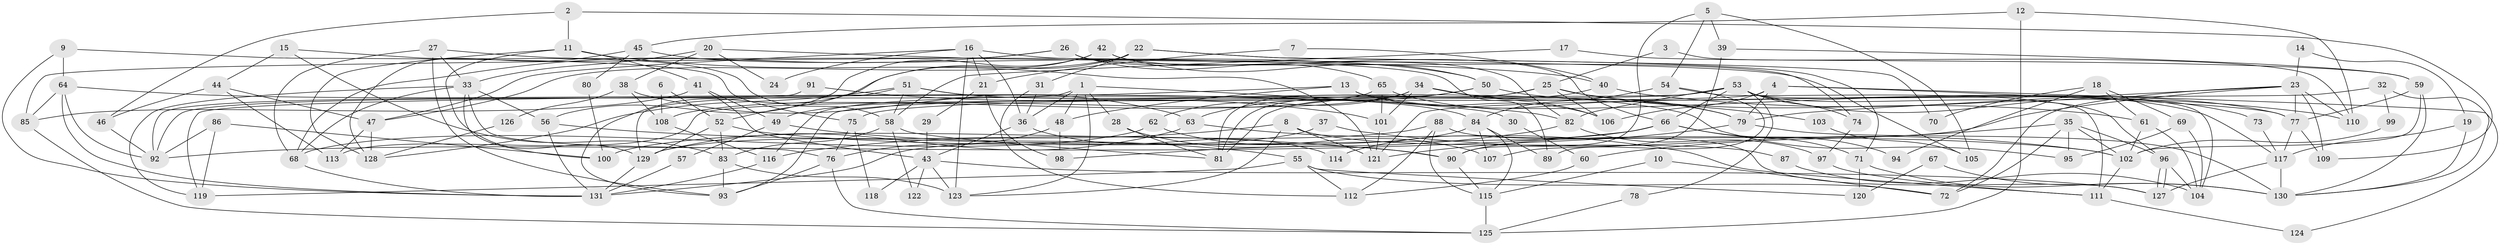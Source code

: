// coarse degree distribution, {10: 0.022727272727272728, 3: 0.125, 2: 0.20454545454545456, 5: 0.125, 6: 0.1590909090909091, 7: 0.11363636363636363, 4: 0.17045454545454544, 8: 0.056818181818181816, 9: 0.011363636363636364, 11: 0.011363636363636364}
// Generated by graph-tools (version 1.1) at 2025/41/03/06/25 10:41:59]
// undirected, 131 vertices, 262 edges
graph export_dot {
graph [start="1"]
  node [color=gray90,style=filled];
  1;
  2;
  3;
  4;
  5;
  6;
  7;
  8;
  9;
  10;
  11;
  12;
  13;
  14;
  15;
  16;
  17;
  18;
  19;
  20;
  21;
  22;
  23;
  24;
  25;
  26;
  27;
  28;
  29;
  30;
  31;
  32;
  33;
  34;
  35;
  36;
  37;
  38;
  39;
  40;
  41;
  42;
  43;
  44;
  45;
  46;
  47;
  48;
  49;
  50;
  51;
  52;
  53;
  54;
  55;
  56;
  57;
  58;
  59;
  60;
  61;
  62;
  63;
  64;
  65;
  66;
  67;
  68;
  69;
  70;
  71;
  72;
  73;
  74;
  75;
  76;
  77;
  78;
  79;
  80;
  81;
  82;
  83;
  84;
  85;
  86;
  87;
  88;
  89;
  90;
  91;
  92;
  93;
  94;
  95;
  96;
  97;
  98;
  99;
  100;
  101;
  102;
  103;
  104;
  105;
  106;
  107;
  108;
  109;
  110;
  111;
  112;
  113;
  114;
  115;
  116;
  117;
  118;
  119;
  120;
  121;
  122;
  123;
  124;
  125;
  126;
  127;
  128;
  129;
  130;
  131;
  1 -- 123;
  1 -- 92;
  1 -- 28;
  1 -- 30;
  1 -- 36;
  1 -- 48;
  2 -- 46;
  2 -- 109;
  2 -- 11;
  3 -- 25;
  3 -- 110;
  4 -- 77;
  4 -- 106;
  4 -- 79;
  4 -- 113;
  4 -- 124;
  5 -- 54;
  5 -- 90;
  5 -- 39;
  5 -- 105;
  6 -- 108;
  6 -- 52;
  7 -- 21;
  7 -- 40;
  8 -- 121;
  8 -- 116;
  8 -- 87;
  8 -- 123;
  9 -- 131;
  9 -- 64;
  9 -- 75;
  10 -- 115;
  10 -- 72;
  11 -- 41;
  11 -- 121;
  11 -- 128;
  11 -- 129;
  12 -- 45;
  12 -- 125;
  12 -- 110;
  13 -- 106;
  13 -- 48;
  13 -- 117;
  13 -- 119;
  14 -- 23;
  14 -- 19;
  15 -- 44;
  15 -- 83;
  15 -- 58;
  16 -- 47;
  16 -- 123;
  16 -- 21;
  16 -- 24;
  16 -- 36;
  16 -- 105;
  17 -- 59;
  17 -- 58;
  18 -- 69;
  18 -- 61;
  18 -- 70;
  18 -- 94;
  19 -- 130;
  19 -- 117;
  20 -- 33;
  20 -- 38;
  20 -- 24;
  20 -- 40;
  21 -- 98;
  21 -- 29;
  22 -- 71;
  22 -- 93;
  22 -- 31;
  22 -- 47;
  22 -- 70;
  23 -- 77;
  23 -- 79;
  23 -- 72;
  23 -- 90;
  23 -- 109;
  23 -- 110;
  25 -- 61;
  25 -- 81;
  25 -- 103;
  25 -- 106;
  25 -- 116;
  26 -- 68;
  26 -- 74;
  26 -- 65;
  26 -- 82;
  26 -- 85;
  27 -- 68;
  27 -- 33;
  27 -- 89;
  27 -- 93;
  28 -- 90;
  28 -- 81;
  29 -- 43;
  30 -- 60;
  31 -- 36;
  31 -- 112;
  32 -- 130;
  32 -- 121;
  32 -- 99;
  33 -- 76;
  33 -- 119;
  33 -- 56;
  33 -- 68;
  33 -- 100;
  34 -- 101;
  34 -- 49;
  34 -- 62;
  34 -- 79;
  34 -- 106;
  35 -- 102;
  35 -- 72;
  35 -- 60;
  35 -- 95;
  35 -- 96;
  36 -- 43;
  36 -- 114;
  37 -- 102;
  37 -- 129;
  38 -- 63;
  38 -- 108;
  38 -- 126;
  39 -- 59;
  39 -- 107;
  40 -- 110;
  40 -- 81;
  41 -- 43;
  41 -- 85;
  41 -- 49;
  42 -- 50;
  42 -- 52;
  42 -- 56;
  42 -- 66;
  43 -- 123;
  43 -- 118;
  43 -- 122;
  43 -- 127;
  44 -- 113;
  44 -- 47;
  44 -- 46;
  45 -- 128;
  45 -- 50;
  45 -- 80;
  46 -- 92;
  47 -- 128;
  47 -- 113;
  48 -- 76;
  48 -- 98;
  49 -- 55;
  49 -- 57;
  50 -- 81;
  50 -- 63;
  50 -- 77;
  51 -- 129;
  51 -- 58;
  51 -- 84;
  51 -- 95;
  51 -- 128;
  52 -- 129;
  52 -- 83;
  52 -- 102;
  53 -- 96;
  53 -- 93;
  53 -- 66;
  53 -- 73;
  53 -- 74;
  53 -- 75;
  53 -- 78;
  53 -- 82;
  53 -- 104;
  54 -- 89;
  54 -- 84;
  54 -- 111;
  55 -- 119;
  55 -- 112;
  55 -- 72;
  55 -- 120;
  56 -- 90;
  56 -- 131;
  57 -- 131;
  58 -- 81;
  58 -- 83;
  58 -- 122;
  59 -- 77;
  59 -- 130;
  59 -- 102;
  60 -- 112;
  61 -- 104;
  61 -- 102;
  62 -- 107;
  62 -- 68;
  63 -- 111;
  63 -- 129;
  64 -- 82;
  64 -- 131;
  64 -- 85;
  64 -- 92;
  65 -- 79;
  65 -- 101;
  65 -- 108;
  66 -- 71;
  66 -- 92;
  66 -- 94;
  66 -- 114;
  67 -- 130;
  67 -- 120;
  68 -- 131;
  69 -- 95;
  69 -- 104;
  71 -- 130;
  71 -- 120;
  73 -- 117;
  74 -- 97;
  75 -- 76;
  75 -- 118;
  76 -- 125;
  76 -- 93;
  77 -- 117;
  77 -- 109;
  78 -- 125;
  79 -- 121;
  79 -- 130;
  80 -- 100;
  82 -- 97;
  82 -- 98;
  83 -- 93;
  83 -- 123;
  84 -- 131;
  84 -- 89;
  84 -- 107;
  84 -- 115;
  85 -- 125;
  86 -- 92;
  86 -- 100;
  86 -- 119;
  87 -- 104;
  88 -- 127;
  88 -- 115;
  88 -- 100;
  88 -- 112;
  90 -- 115;
  91 -- 92;
  91 -- 101;
  96 -- 127;
  96 -- 127;
  96 -- 104;
  97 -- 111;
  99 -- 102;
  101 -- 121;
  102 -- 111;
  103 -- 105;
  108 -- 116;
  111 -- 124;
  115 -- 125;
  116 -- 131;
  117 -- 127;
  117 -- 130;
  126 -- 128;
  129 -- 131;
}
